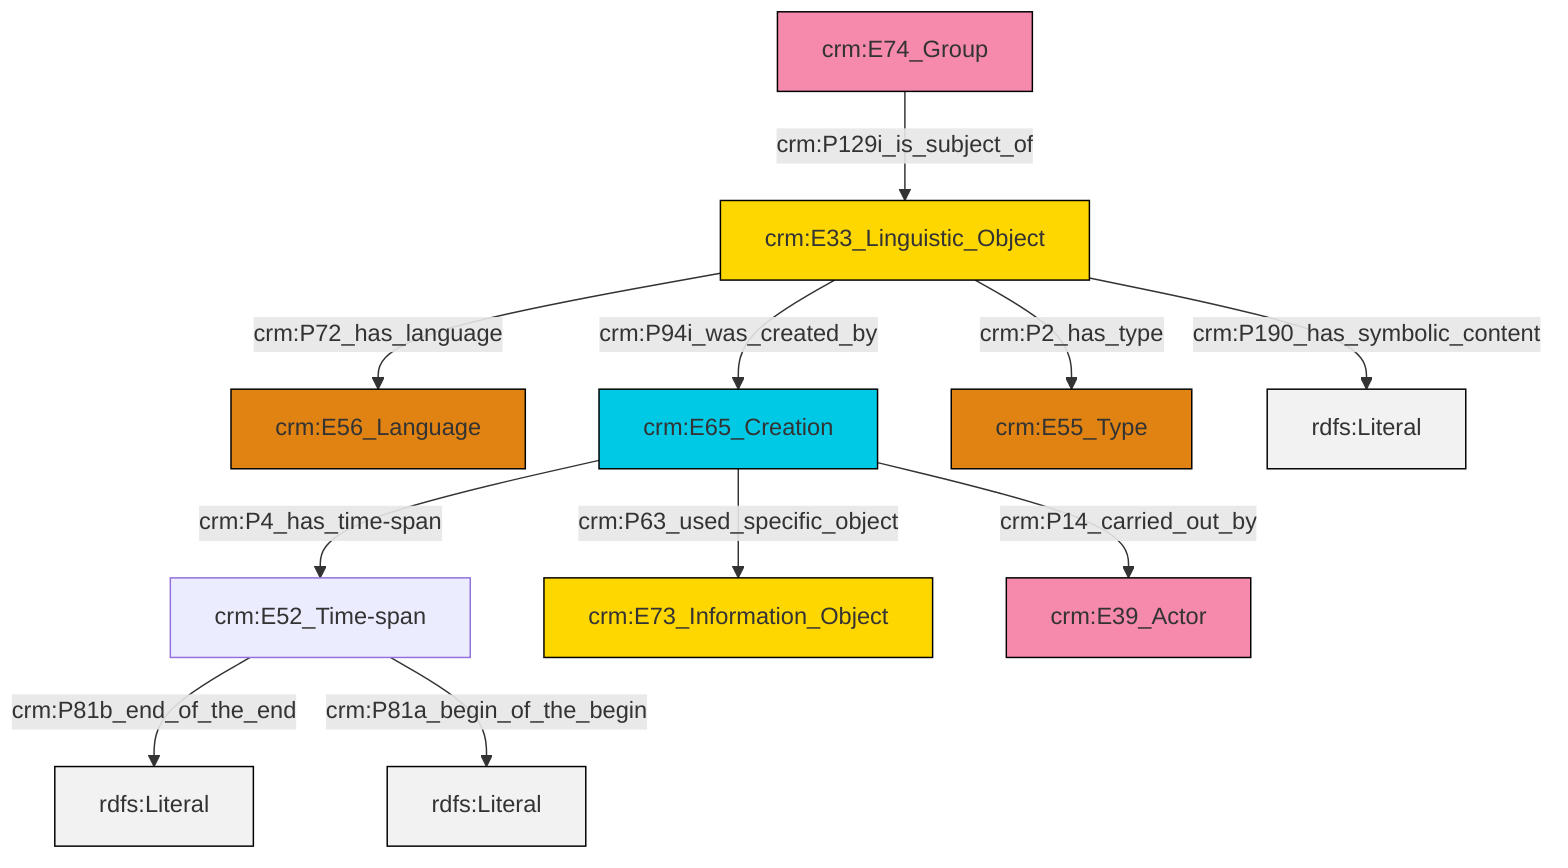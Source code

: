 graph TD
classDef Literal fill:#f2f2f2,stroke:#000000;
classDef CRM_Entity fill:#FFFFFF,stroke:#000000;
classDef Temporal_Entity fill:#00C9E6, stroke:#000000;
classDef Type fill:#E18312, stroke:#000000;
classDef Time-Span fill:#2C9C91, stroke:#000000;
classDef Appellation fill:#FFEB7F, stroke:#000000;
classDef Place fill:#008836, stroke:#000000;
classDef Persistent_Item fill:#B266B2, stroke:#000000;
classDef Conceptual_Object fill:#FFD700, stroke:#000000;
classDef Physical_Thing fill:#D2B48C, stroke:#000000;
classDef Actor fill:#f58aad, stroke:#000000;
classDef PC_Classes fill:#4ce600, stroke:#000000;
classDef Multi fill:#cccccc,stroke:#000000;

0["crm:E74_Group"]:::Actor -->|crm:P129i_is_subject_of| 2["crm:E33_Linguistic_Object"]:::Conceptual_Object
5["crm:E52_Time-span"]:::Default -->|crm:P81b_end_of_the_end| 6[rdfs:Literal]:::Literal
9["crm:E65_Creation"]:::Temporal_Entity -->|crm:P14_carried_out_by| 10["crm:E39_Actor"]:::Actor
2["crm:E33_Linguistic_Object"]:::Conceptual_Object -->|crm:P2_has_type| 11["crm:E55_Type"]:::Type
2["crm:E33_Linguistic_Object"]:::Conceptual_Object -->|crm:P72_has_language| 3["crm:E56_Language"]:::Type
9["crm:E65_Creation"]:::Temporal_Entity -->|crm:P63_used_specific_object| 7["crm:E73_Information_Object"]:::Conceptual_Object
2["crm:E33_Linguistic_Object"]:::Conceptual_Object -->|crm:P190_has_symbolic_content| 16[rdfs:Literal]:::Literal
9["crm:E65_Creation"]:::Temporal_Entity -->|crm:P4_has_time-span| 5["crm:E52_Time-span"]:::Default
2["crm:E33_Linguistic_Object"]:::Conceptual_Object -->|crm:P94i_was_created_by| 9["crm:E65_Creation"]:::Temporal_Entity
5["crm:E52_Time-span"]:::Default -->|crm:P81a_begin_of_the_begin| 18[rdfs:Literal]:::Literal